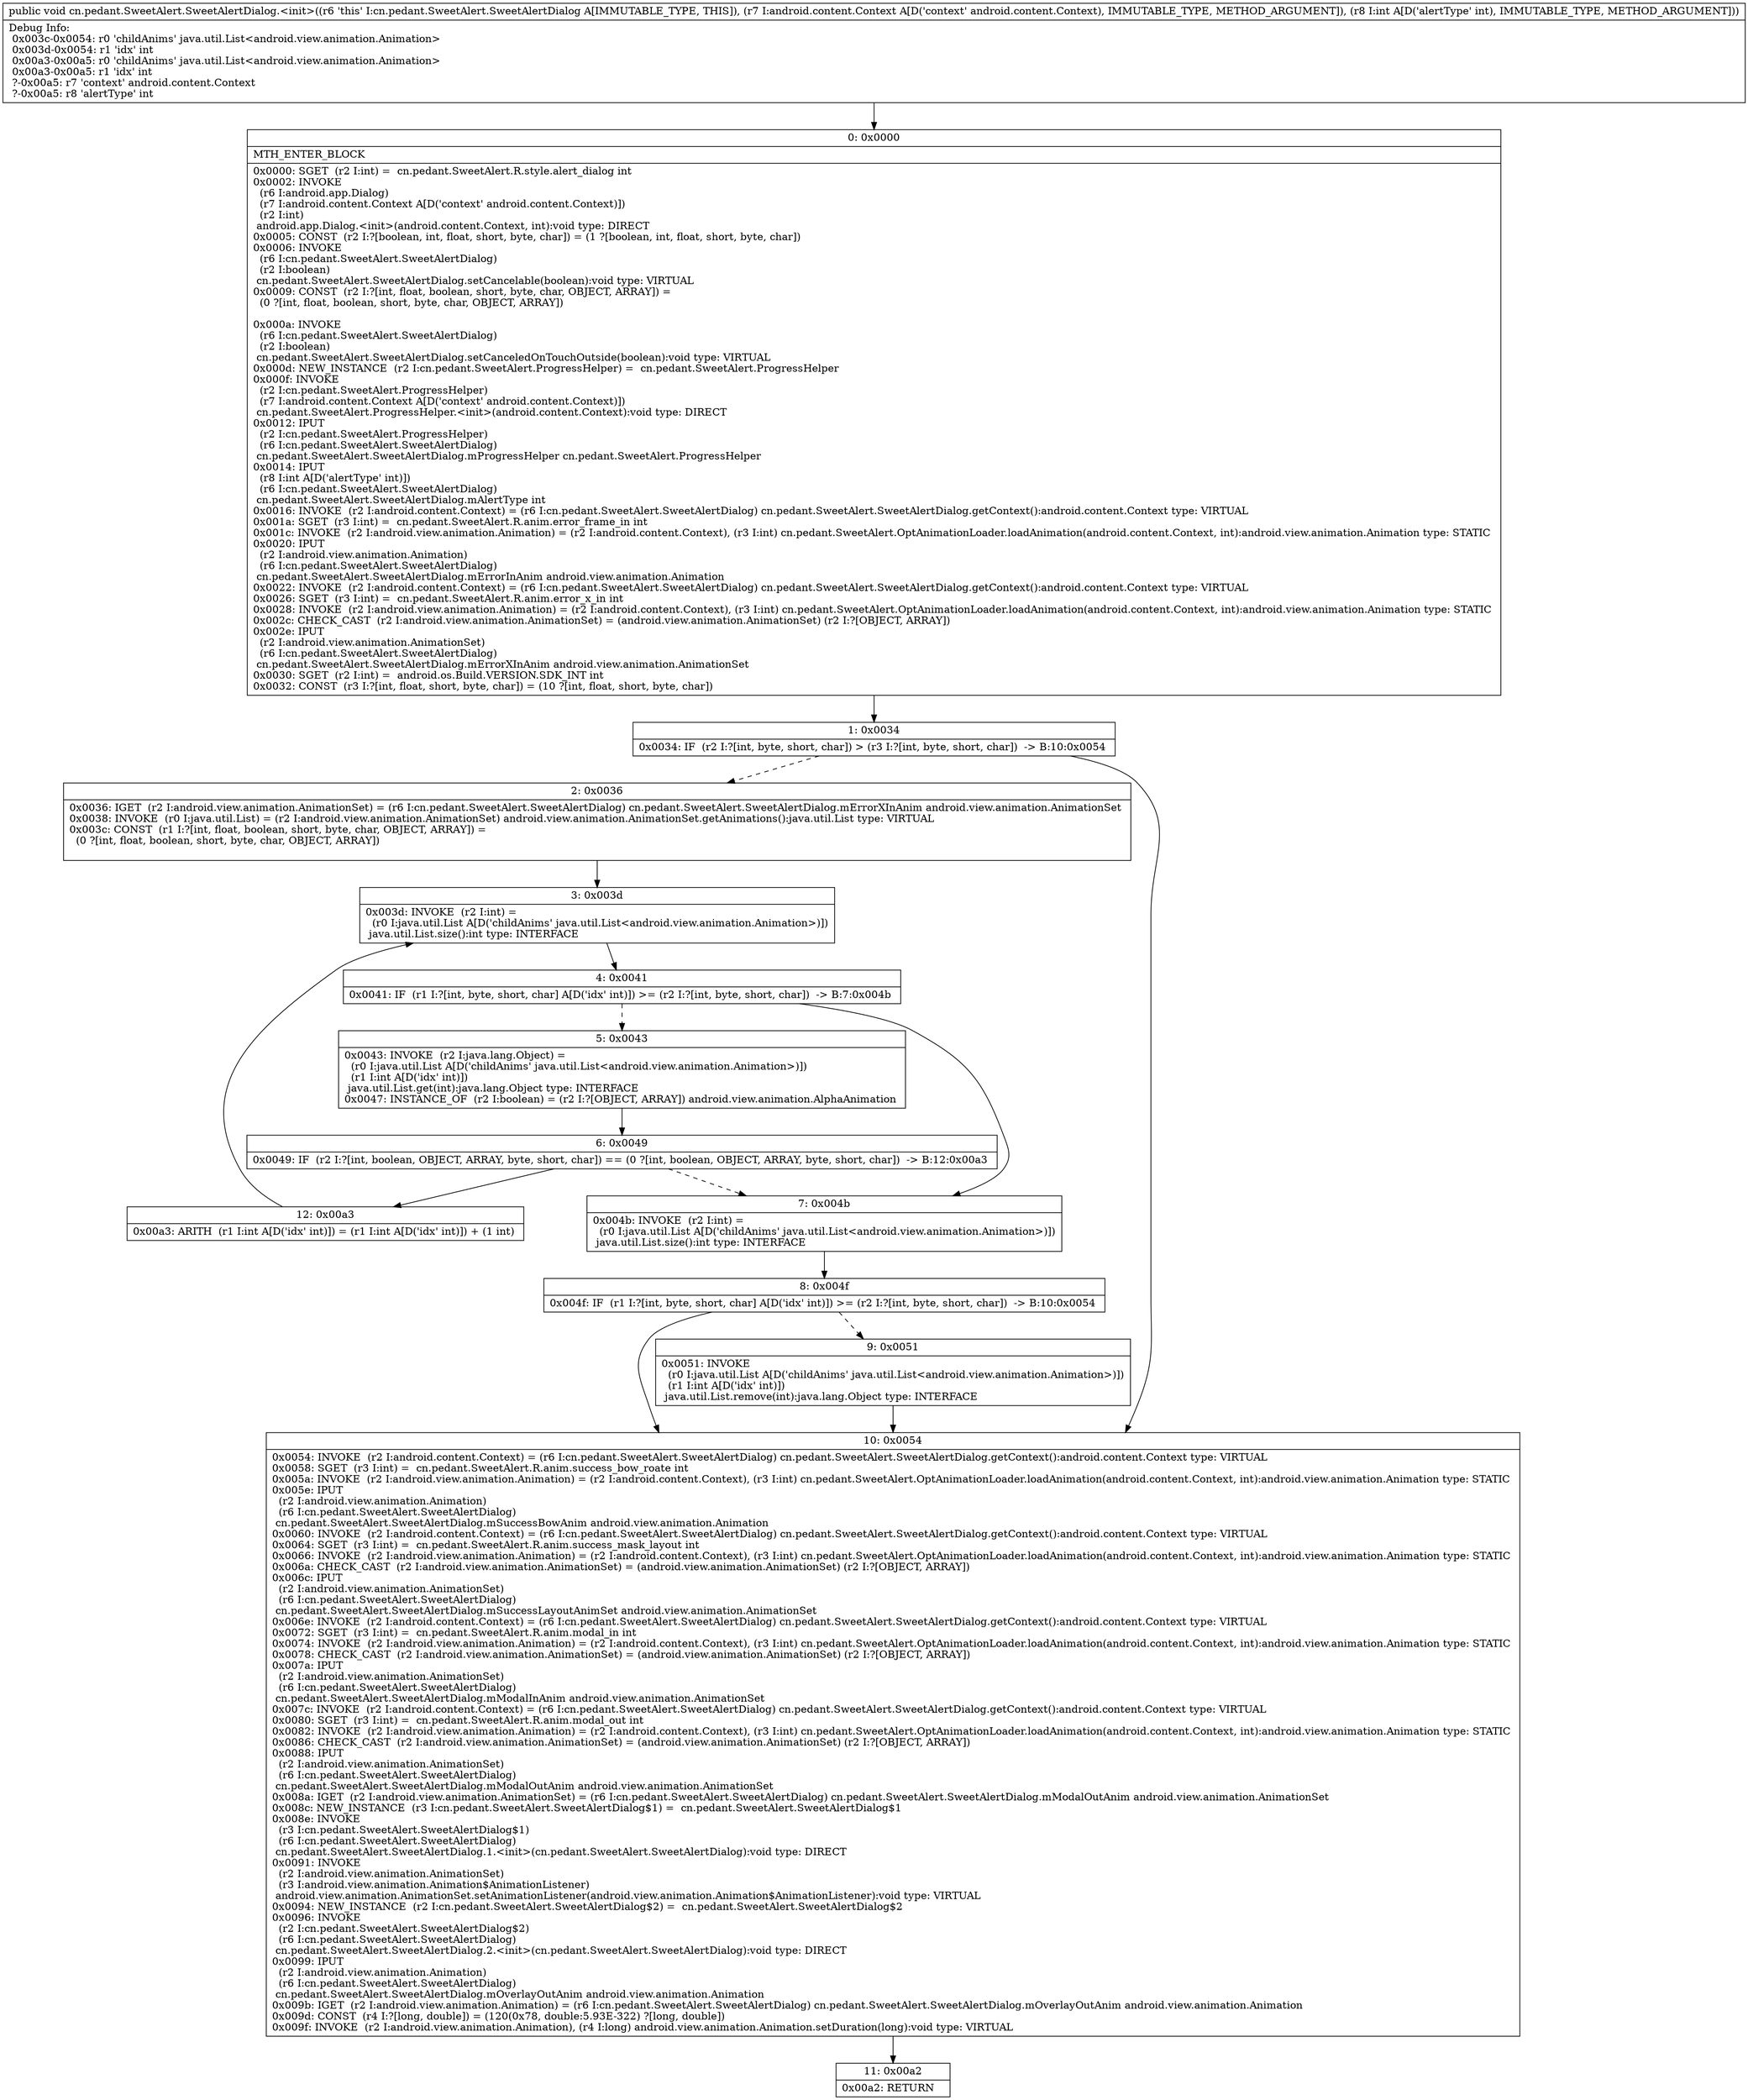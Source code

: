 digraph "CFG forcn.pedant.SweetAlert.SweetAlertDialog.\<init\>(Landroid\/content\/Context;I)V" {
Node_0 [shape=record,label="{0\:\ 0x0000|MTH_ENTER_BLOCK\l|0x0000: SGET  (r2 I:int) =  cn.pedant.SweetAlert.R.style.alert_dialog int \l0x0002: INVOKE  \l  (r6 I:android.app.Dialog)\l  (r7 I:android.content.Context A[D('context' android.content.Context)])\l  (r2 I:int)\l android.app.Dialog.\<init\>(android.content.Context, int):void type: DIRECT \l0x0005: CONST  (r2 I:?[boolean, int, float, short, byte, char]) = (1 ?[boolean, int, float, short, byte, char]) \l0x0006: INVOKE  \l  (r6 I:cn.pedant.SweetAlert.SweetAlertDialog)\l  (r2 I:boolean)\l cn.pedant.SweetAlert.SweetAlertDialog.setCancelable(boolean):void type: VIRTUAL \l0x0009: CONST  (r2 I:?[int, float, boolean, short, byte, char, OBJECT, ARRAY]) = \l  (0 ?[int, float, boolean, short, byte, char, OBJECT, ARRAY])\l \l0x000a: INVOKE  \l  (r6 I:cn.pedant.SweetAlert.SweetAlertDialog)\l  (r2 I:boolean)\l cn.pedant.SweetAlert.SweetAlertDialog.setCanceledOnTouchOutside(boolean):void type: VIRTUAL \l0x000d: NEW_INSTANCE  (r2 I:cn.pedant.SweetAlert.ProgressHelper) =  cn.pedant.SweetAlert.ProgressHelper \l0x000f: INVOKE  \l  (r2 I:cn.pedant.SweetAlert.ProgressHelper)\l  (r7 I:android.content.Context A[D('context' android.content.Context)])\l cn.pedant.SweetAlert.ProgressHelper.\<init\>(android.content.Context):void type: DIRECT \l0x0012: IPUT  \l  (r2 I:cn.pedant.SweetAlert.ProgressHelper)\l  (r6 I:cn.pedant.SweetAlert.SweetAlertDialog)\l cn.pedant.SweetAlert.SweetAlertDialog.mProgressHelper cn.pedant.SweetAlert.ProgressHelper \l0x0014: IPUT  \l  (r8 I:int A[D('alertType' int)])\l  (r6 I:cn.pedant.SweetAlert.SweetAlertDialog)\l cn.pedant.SweetAlert.SweetAlertDialog.mAlertType int \l0x0016: INVOKE  (r2 I:android.content.Context) = (r6 I:cn.pedant.SweetAlert.SweetAlertDialog) cn.pedant.SweetAlert.SweetAlertDialog.getContext():android.content.Context type: VIRTUAL \l0x001a: SGET  (r3 I:int) =  cn.pedant.SweetAlert.R.anim.error_frame_in int \l0x001c: INVOKE  (r2 I:android.view.animation.Animation) = (r2 I:android.content.Context), (r3 I:int) cn.pedant.SweetAlert.OptAnimationLoader.loadAnimation(android.content.Context, int):android.view.animation.Animation type: STATIC \l0x0020: IPUT  \l  (r2 I:android.view.animation.Animation)\l  (r6 I:cn.pedant.SweetAlert.SweetAlertDialog)\l cn.pedant.SweetAlert.SweetAlertDialog.mErrorInAnim android.view.animation.Animation \l0x0022: INVOKE  (r2 I:android.content.Context) = (r6 I:cn.pedant.SweetAlert.SweetAlertDialog) cn.pedant.SweetAlert.SweetAlertDialog.getContext():android.content.Context type: VIRTUAL \l0x0026: SGET  (r3 I:int) =  cn.pedant.SweetAlert.R.anim.error_x_in int \l0x0028: INVOKE  (r2 I:android.view.animation.Animation) = (r2 I:android.content.Context), (r3 I:int) cn.pedant.SweetAlert.OptAnimationLoader.loadAnimation(android.content.Context, int):android.view.animation.Animation type: STATIC \l0x002c: CHECK_CAST  (r2 I:android.view.animation.AnimationSet) = (android.view.animation.AnimationSet) (r2 I:?[OBJECT, ARRAY]) \l0x002e: IPUT  \l  (r2 I:android.view.animation.AnimationSet)\l  (r6 I:cn.pedant.SweetAlert.SweetAlertDialog)\l cn.pedant.SweetAlert.SweetAlertDialog.mErrorXInAnim android.view.animation.AnimationSet \l0x0030: SGET  (r2 I:int) =  android.os.Build.VERSION.SDK_INT int \l0x0032: CONST  (r3 I:?[int, float, short, byte, char]) = (10 ?[int, float, short, byte, char]) \l}"];
Node_1 [shape=record,label="{1\:\ 0x0034|0x0034: IF  (r2 I:?[int, byte, short, char]) \> (r3 I:?[int, byte, short, char])  \-\> B:10:0x0054 \l}"];
Node_2 [shape=record,label="{2\:\ 0x0036|0x0036: IGET  (r2 I:android.view.animation.AnimationSet) = (r6 I:cn.pedant.SweetAlert.SweetAlertDialog) cn.pedant.SweetAlert.SweetAlertDialog.mErrorXInAnim android.view.animation.AnimationSet \l0x0038: INVOKE  (r0 I:java.util.List) = (r2 I:android.view.animation.AnimationSet) android.view.animation.AnimationSet.getAnimations():java.util.List type: VIRTUAL \l0x003c: CONST  (r1 I:?[int, float, boolean, short, byte, char, OBJECT, ARRAY]) = \l  (0 ?[int, float, boolean, short, byte, char, OBJECT, ARRAY])\l \l}"];
Node_3 [shape=record,label="{3\:\ 0x003d|0x003d: INVOKE  (r2 I:int) = \l  (r0 I:java.util.List A[D('childAnims' java.util.List\<android.view.animation.Animation\>)])\l java.util.List.size():int type: INTERFACE \l}"];
Node_4 [shape=record,label="{4\:\ 0x0041|0x0041: IF  (r1 I:?[int, byte, short, char] A[D('idx' int)]) \>= (r2 I:?[int, byte, short, char])  \-\> B:7:0x004b \l}"];
Node_5 [shape=record,label="{5\:\ 0x0043|0x0043: INVOKE  (r2 I:java.lang.Object) = \l  (r0 I:java.util.List A[D('childAnims' java.util.List\<android.view.animation.Animation\>)])\l  (r1 I:int A[D('idx' int)])\l java.util.List.get(int):java.lang.Object type: INTERFACE \l0x0047: INSTANCE_OF  (r2 I:boolean) = (r2 I:?[OBJECT, ARRAY]) android.view.animation.AlphaAnimation \l}"];
Node_6 [shape=record,label="{6\:\ 0x0049|0x0049: IF  (r2 I:?[int, boolean, OBJECT, ARRAY, byte, short, char]) == (0 ?[int, boolean, OBJECT, ARRAY, byte, short, char])  \-\> B:12:0x00a3 \l}"];
Node_7 [shape=record,label="{7\:\ 0x004b|0x004b: INVOKE  (r2 I:int) = \l  (r0 I:java.util.List A[D('childAnims' java.util.List\<android.view.animation.Animation\>)])\l java.util.List.size():int type: INTERFACE \l}"];
Node_8 [shape=record,label="{8\:\ 0x004f|0x004f: IF  (r1 I:?[int, byte, short, char] A[D('idx' int)]) \>= (r2 I:?[int, byte, short, char])  \-\> B:10:0x0054 \l}"];
Node_9 [shape=record,label="{9\:\ 0x0051|0x0051: INVOKE  \l  (r0 I:java.util.List A[D('childAnims' java.util.List\<android.view.animation.Animation\>)])\l  (r1 I:int A[D('idx' int)])\l java.util.List.remove(int):java.lang.Object type: INTERFACE \l}"];
Node_10 [shape=record,label="{10\:\ 0x0054|0x0054: INVOKE  (r2 I:android.content.Context) = (r6 I:cn.pedant.SweetAlert.SweetAlertDialog) cn.pedant.SweetAlert.SweetAlertDialog.getContext():android.content.Context type: VIRTUAL \l0x0058: SGET  (r3 I:int) =  cn.pedant.SweetAlert.R.anim.success_bow_roate int \l0x005a: INVOKE  (r2 I:android.view.animation.Animation) = (r2 I:android.content.Context), (r3 I:int) cn.pedant.SweetAlert.OptAnimationLoader.loadAnimation(android.content.Context, int):android.view.animation.Animation type: STATIC \l0x005e: IPUT  \l  (r2 I:android.view.animation.Animation)\l  (r6 I:cn.pedant.SweetAlert.SweetAlertDialog)\l cn.pedant.SweetAlert.SweetAlertDialog.mSuccessBowAnim android.view.animation.Animation \l0x0060: INVOKE  (r2 I:android.content.Context) = (r6 I:cn.pedant.SweetAlert.SweetAlertDialog) cn.pedant.SweetAlert.SweetAlertDialog.getContext():android.content.Context type: VIRTUAL \l0x0064: SGET  (r3 I:int) =  cn.pedant.SweetAlert.R.anim.success_mask_layout int \l0x0066: INVOKE  (r2 I:android.view.animation.Animation) = (r2 I:android.content.Context), (r3 I:int) cn.pedant.SweetAlert.OptAnimationLoader.loadAnimation(android.content.Context, int):android.view.animation.Animation type: STATIC \l0x006a: CHECK_CAST  (r2 I:android.view.animation.AnimationSet) = (android.view.animation.AnimationSet) (r2 I:?[OBJECT, ARRAY]) \l0x006c: IPUT  \l  (r2 I:android.view.animation.AnimationSet)\l  (r6 I:cn.pedant.SweetAlert.SweetAlertDialog)\l cn.pedant.SweetAlert.SweetAlertDialog.mSuccessLayoutAnimSet android.view.animation.AnimationSet \l0x006e: INVOKE  (r2 I:android.content.Context) = (r6 I:cn.pedant.SweetAlert.SweetAlertDialog) cn.pedant.SweetAlert.SweetAlertDialog.getContext():android.content.Context type: VIRTUAL \l0x0072: SGET  (r3 I:int) =  cn.pedant.SweetAlert.R.anim.modal_in int \l0x0074: INVOKE  (r2 I:android.view.animation.Animation) = (r2 I:android.content.Context), (r3 I:int) cn.pedant.SweetAlert.OptAnimationLoader.loadAnimation(android.content.Context, int):android.view.animation.Animation type: STATIC \l0x0078: CHECK_CAST  (r2 I:android.view.animation.AnimationSet) = (android.view.animation.AnimationSet) (r2 I:?[OBJECT, ARRAY]) \l0x007a: IPUT  \l  (r2 I:android.view.animation.AnimationSet)\l  (r6 I:cn.pedant.SweetAlert.SweetAlertDialog)\l cn.pedant.SweetAlert.SweetAlertDialog.mModalInAnim android.view.animation.AnimationSet \l0x007c: INVOKE  (r2 I:android.content.Context) = (r6 I:cn.pedant.SweetAlert.SweetAlertDialog) cn.pedant.SweetAlert.SweetAlertDialog.getContext():android.content.Context type: VIRTUAL \l0x0080: SGET  (r3 I:int) =  cn.pedant.SweetAlert.R.anim.modal_out int \l0x0082: INVOKE  (r2 I:android.view.animation.Animation) = (r2 I:android.content.Context), (r3 I:int) cn.pedant.SweetAlert.OptAnimationLoader.loadAnimation(android.content.Context, int):android.view.animation.Animation type: STATIC \l0x0086: CHECK_CAST  (r2 I:android.view.animation.AnimationSet) = (android.view.animation.AnimationSet) (r2 I:?[OBJECT, ARRAY]) \l0x0088: IPUT  \l  (r2 I:android.view.animation.AnimationSet)\l  (r6 I:cn.pedant.SweetAlert.SweetAlertDialog)\l cn.pedant.SweetAlert.SweetAlertDialog.mModalOutAnim android.view.animation.AnimationSet \l0x008a: IGET  (r2 I:android.view.animation.AnimationSet) = (r6 I:cn.pedant.SweetAlert.SweetAlertDialog) cn.pedant.SweetAlert.SweetAlertDialog.mModalOutAnim android.view.animation.AnimationSet \l0x008c: NEW_INSTANCE  (r3 I:cn.pedant.SweetAlert.SweetAlertDialog$1) =  cn.pedant.SweetAlert.SweetAlertDialog$1 \l0x008e: INVOKE  \l  (r3 I:cn.pedant.SweetAlert.SweetAlertDialog$1)\l  (r6 I:cn.pedant.SweetAlert.SweetAlertDialog)\l cn.pedant.SweetAlert.SweetAlertDialog.1.\<init\>(cn.pedant.SweetAlert.SweetAlertDialog):void type: DIRECT \l0x0091: INVOKE  \l  (r2 I:android.view.animation.AnimationSet)\l  (r3 I:android.view.animation.Animation$AnimationListener)\l android.view.animation.AnimationSet.setAnimationListener(android.view.animation.Animation$AnimationListener):void type: VIRTUAL \l0x0094: NEW_INSTANCE  (r2 I:cn.pedant.SweetAlert.SweetAlertDialog$2) =  cn.pedant.SweetAlert.SweetAlertDialog$2 \l0x0096: INVOKE  \l  (r2 I:cn.pedant.SweetAlert.SweetAlertDialog$2)\l  (r6 I:cn.pedant.SweetAlert.SweetAlertDialog)\l cn.pedant.SweetAlert.SweetAlertDialog.2.\<init\>(cn.pedant.SweetAlert.SweetAlertDialog):void type: DIRECT \l0x0099: IPUT  \l  (r2 I:android.view.animation.Animation)\l  (r6 I:cn.pedant.SweetAlert.SweetAlertDialog)\l cn.pedant.SweetAlert.SweetAlertDialog.mOverlayOutAnim android.view.animation.Animation \l0x009b: IGET  (r2 I:android.view.animation.Animation) = (r6 I:cn.pedant.SweetAlert.SweetAlertDialog) cn.pedant.SweetAlert.SweetAlertDialog.mOverlayOutAnim android.view.animation.Animation \l0x009d: CONST  (r4 I:?[long, double]) = (120(0x78, double:5.93E\-322) ?[long, double]) \l0x009f: INVOKE  (r2 I:android.view.animation.Animation), (r4 I:long) android.view.animation.Animation.setDuration(long):void type: VIRTUAL \l}"];
Node_11 [shape=record,label="{11\:\ 0x00a2|0x00a2: RETURN   \l}"];
Node_12 [shape=record,label="{12\:\ 0x00a3|0x00a3: ARITH  (r1 I:int A[D('idx' int)]) = (r1 I:int A[D('idx' int)]) + (1 int) \l}"];
MethodNode[shape=record,label="{public void cn.pedant.SweetAlert.SweetAlertDialog.\<init\>((r6 'this' I:cn.pedant.SweetAlert.SweetAlertDialog A[IMMUTABLE_TYPE, THIS]), (r7 I:android.content.Context A[D('context' android.content.Context), IMMUTABLE_TYPE, METHOD_ARGUMENT]), (r8 I:int A[D('alertType' int), IMMUTABLE_TYPE, METHOD_ARGUMENT]))  | Debug Info:\l  0x003c\-0x0054: r0 'childAnims' java.util.List\<android.view.animation.Animation\>\l  0x003d\-0x0054: r1 'idx' int\l  0x00a3\-0x00a5: r0 'childAnims' java.util.List\<android.view.animation.Animation\>\l  0x00a3\-0x00a5: r1 'idx' int\l  ?\-0x00a5: r7 'context' android.content.Context\l  ?\-0x00a5: r8 'alertType' int\l}"];
MethodNode -> Node_0;
Node_0 -> Node_1;
Node_1 -> Node_2[style=dashed];
Node_1 -> Node_10;
Node_2 -> Node_3;
Node_3 -> Node_4;
Node_4 -> Node_5[style=dashed];
Node_4 -> Node_7;
Node_5 -> Node_6;
Node_6 -> Node_7[style=dashed];
Node_6 -> Node_12;
Node_7 -> Node_8;
Node_8 -> Node_9[style=dashed];
Node_8 -> Node_10;
Node_9 -> Node_10;
Node_10 -> Node_11;
Node_12 -> Node_3;
}

